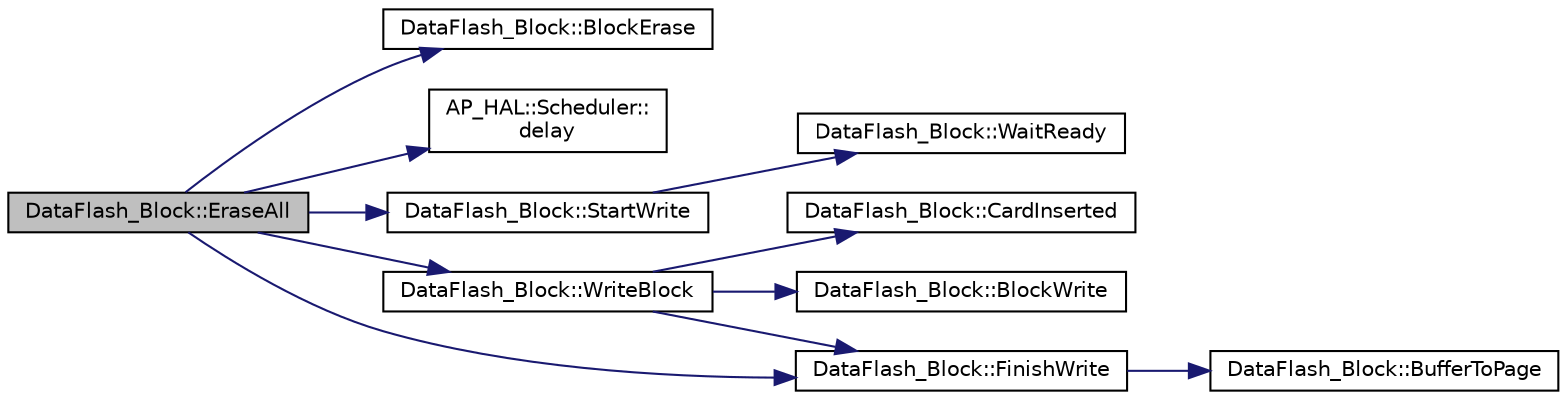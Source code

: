 digraph "DataFlash_Block::EraseAll"
{
 // INTERACTIVE_SVG=YES
  edge [fontname="Helvetica",fontsize="10",labelfontname="Helvetica",labelfontsize="10"];
  node [fontname="Helvetica",fontsize="10",shape=record];
  rankdir="LR";
  Node1 [label="DataFlash_Block::EraseAll",height=0.2,width=0.4,color="black", fillcolor="grey75", style="filled" fontcolor="black"];
  Node1 -> Node2 [color="midnightblue",fontsize="10",style="solid",fontname="Helvetica"];
  Node2 [label="DataFlash_Block::BlockErase",height=0.2,width=0.4,color="black", fillcolor="white", style="filled",URL="$classDataFlash__Block.html#acf007057a30bdeff9e50da4588a3e993"];
  Node1 -> Node3 [color="midnightblue",fontsize="10",style="solid",fontname="Helvetica"];
  Node3 [label="AP_HAL::Scheduler::\ldelay",height=0.2,width=0.4,color="black", fillcolor="white", style="filled",URL="$classAP__HAL_1_1Scheduler.html#ab3175e2e6223ccfe82f957e41cc12b26"];
  Node1 -> Node4 [color="midnightblue",fontsize="10",style="solid",fontname="Helvetica"];
  Node4 [label="DataFlash_Block::StartWrite",height=0.2,width=0.4,color="black", fillcolor="white", style="filled",URL="$classDataFlash__Block.html#ae2287cdccb1f0ee57b5af530ba6db48e"];
  Node4 -> Node5 [color="midnightblue",fontsize="10",style="solid",fontname="Helvetica"];
  Node5 [label="DataFlash_Block::WaitReady",height=0.2,width=0.4,color="black", fillcolor="white", style="filled",URL="$classDataFlash__Block.html#a5adc35354a63752dc3c855b18e83c175"];
  Node1 -> Node6 [color="midnightblue",fontsize="10",style="solid",fontname="Helvetica"];
  Node6 [label="DataFlash_Block::WriteBlock",height=0.2,width=0.4,color="black", fillcolor="white", style="filled",URL="$classDataFlash__Block.html#ab6f4ad3b53c3b298a4874cf920da3afa"];
  Node6 -> Node7 [color="midnightblue",fontsize="10",style="solid",fontname="Helvetica"];
  Node7 [label="DataFlash_Block::CardInserted",height=0.2,width=0.4,color="black", fillcolor="white", style="filled",URL="$classDataFlash__Block.html#a1ce7d97ac3f62996f526cac09492b2a5"];
  Node6 -> Node8 [color="midnightblue",fontsize="10",style="solid",fontname="Helvetica"];
  Node8 [label="DataFlash_Block::BlockWrite",height=0.2,width=0.4,color="black", fillcolor="white", style="filled",URL="$classDataFlash__Block.html#a8ae53b4fe895d6fc288b891b9d1c0f55"];
  Node6 -> Node9 [color="midnightblue",fontsize="10",style="solid",fontname="Helvetica"];
  Node9 [label="DataFlash_Block::FinishWrite",height=0.2,width=0.4,color="black", fillcolor="white", style="filled",URL="$classDataFlash__Block.html#a0deafc6a97e637557305a77d2123d42c"];
  Node9 -> Node10 [color="midnightblue",fontsize="10",style="solid",fontname="Helvetica"];
  Node10 [label="DataFlash_Block::BufferToPage",height=0.2,width=0.4,color="black", fillcolor="white", style="filled",URL="$classDataFlash__Block.html#ae12775fef1d395f4a9d19757b9187cff"];
  Node1 -> Node9 [color="midnightblue",fontsize="10",style="solid",fontname="Helvetica"];
}
